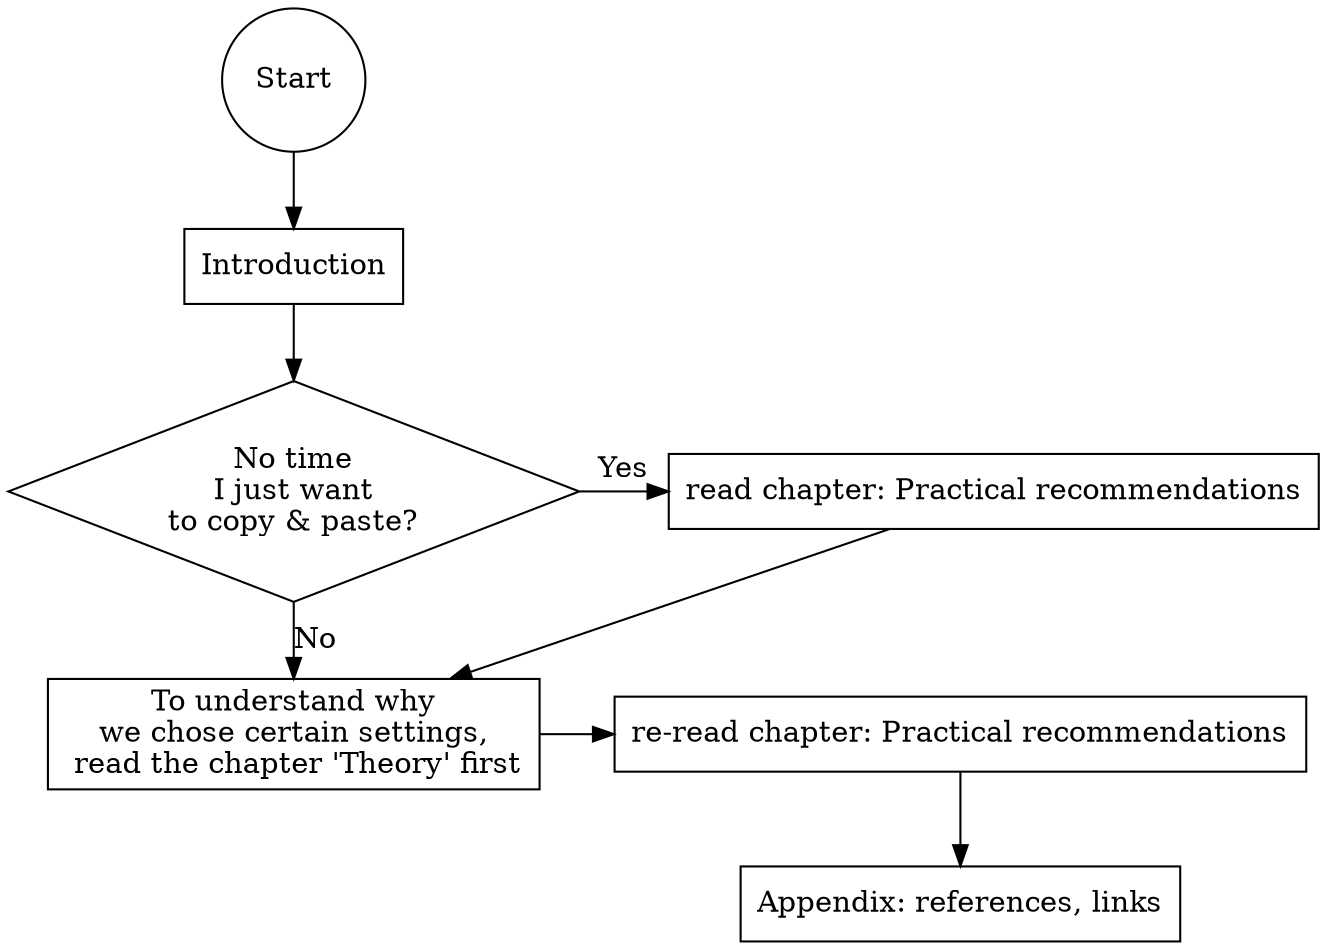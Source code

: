 digraph {
//ranksep=".9 equally";
//rankdir="LR";
start [shape=circle, label="Start"];

start -> intro; 

intro [shape=box, label="Introduction"];
intro -> decision;

decision [shape=diamond, label="No time\nI just want\nto copy & paste?"];
Practical [shape=box, label="read chapter: Practical recommendations"];
Practical2 [shape=box, label="re-read chapter: Practical recommendations"];
Theory [shape=box, label="To understand why\nwe chose certain settings,\n read the chapter 'Theory' first"];

decision -> Practical [label="Yes", labelfloat="Yes", labeldistance=2];
decision -> Theory [label="No", labelfloat="Yes", labeldistance=2];
Theory -> Practical2;
//Practical -> Appendix;
Practical -> Theory [constraint=false];
Practical2 -> Appendix;

Appendix [shape=box, label="Appendix: references, links"]

{ rank=same; decision; Practical }
{ rank=same; Theory; Practical2 }
//{ rank=max; Theory; Appendix }

}
